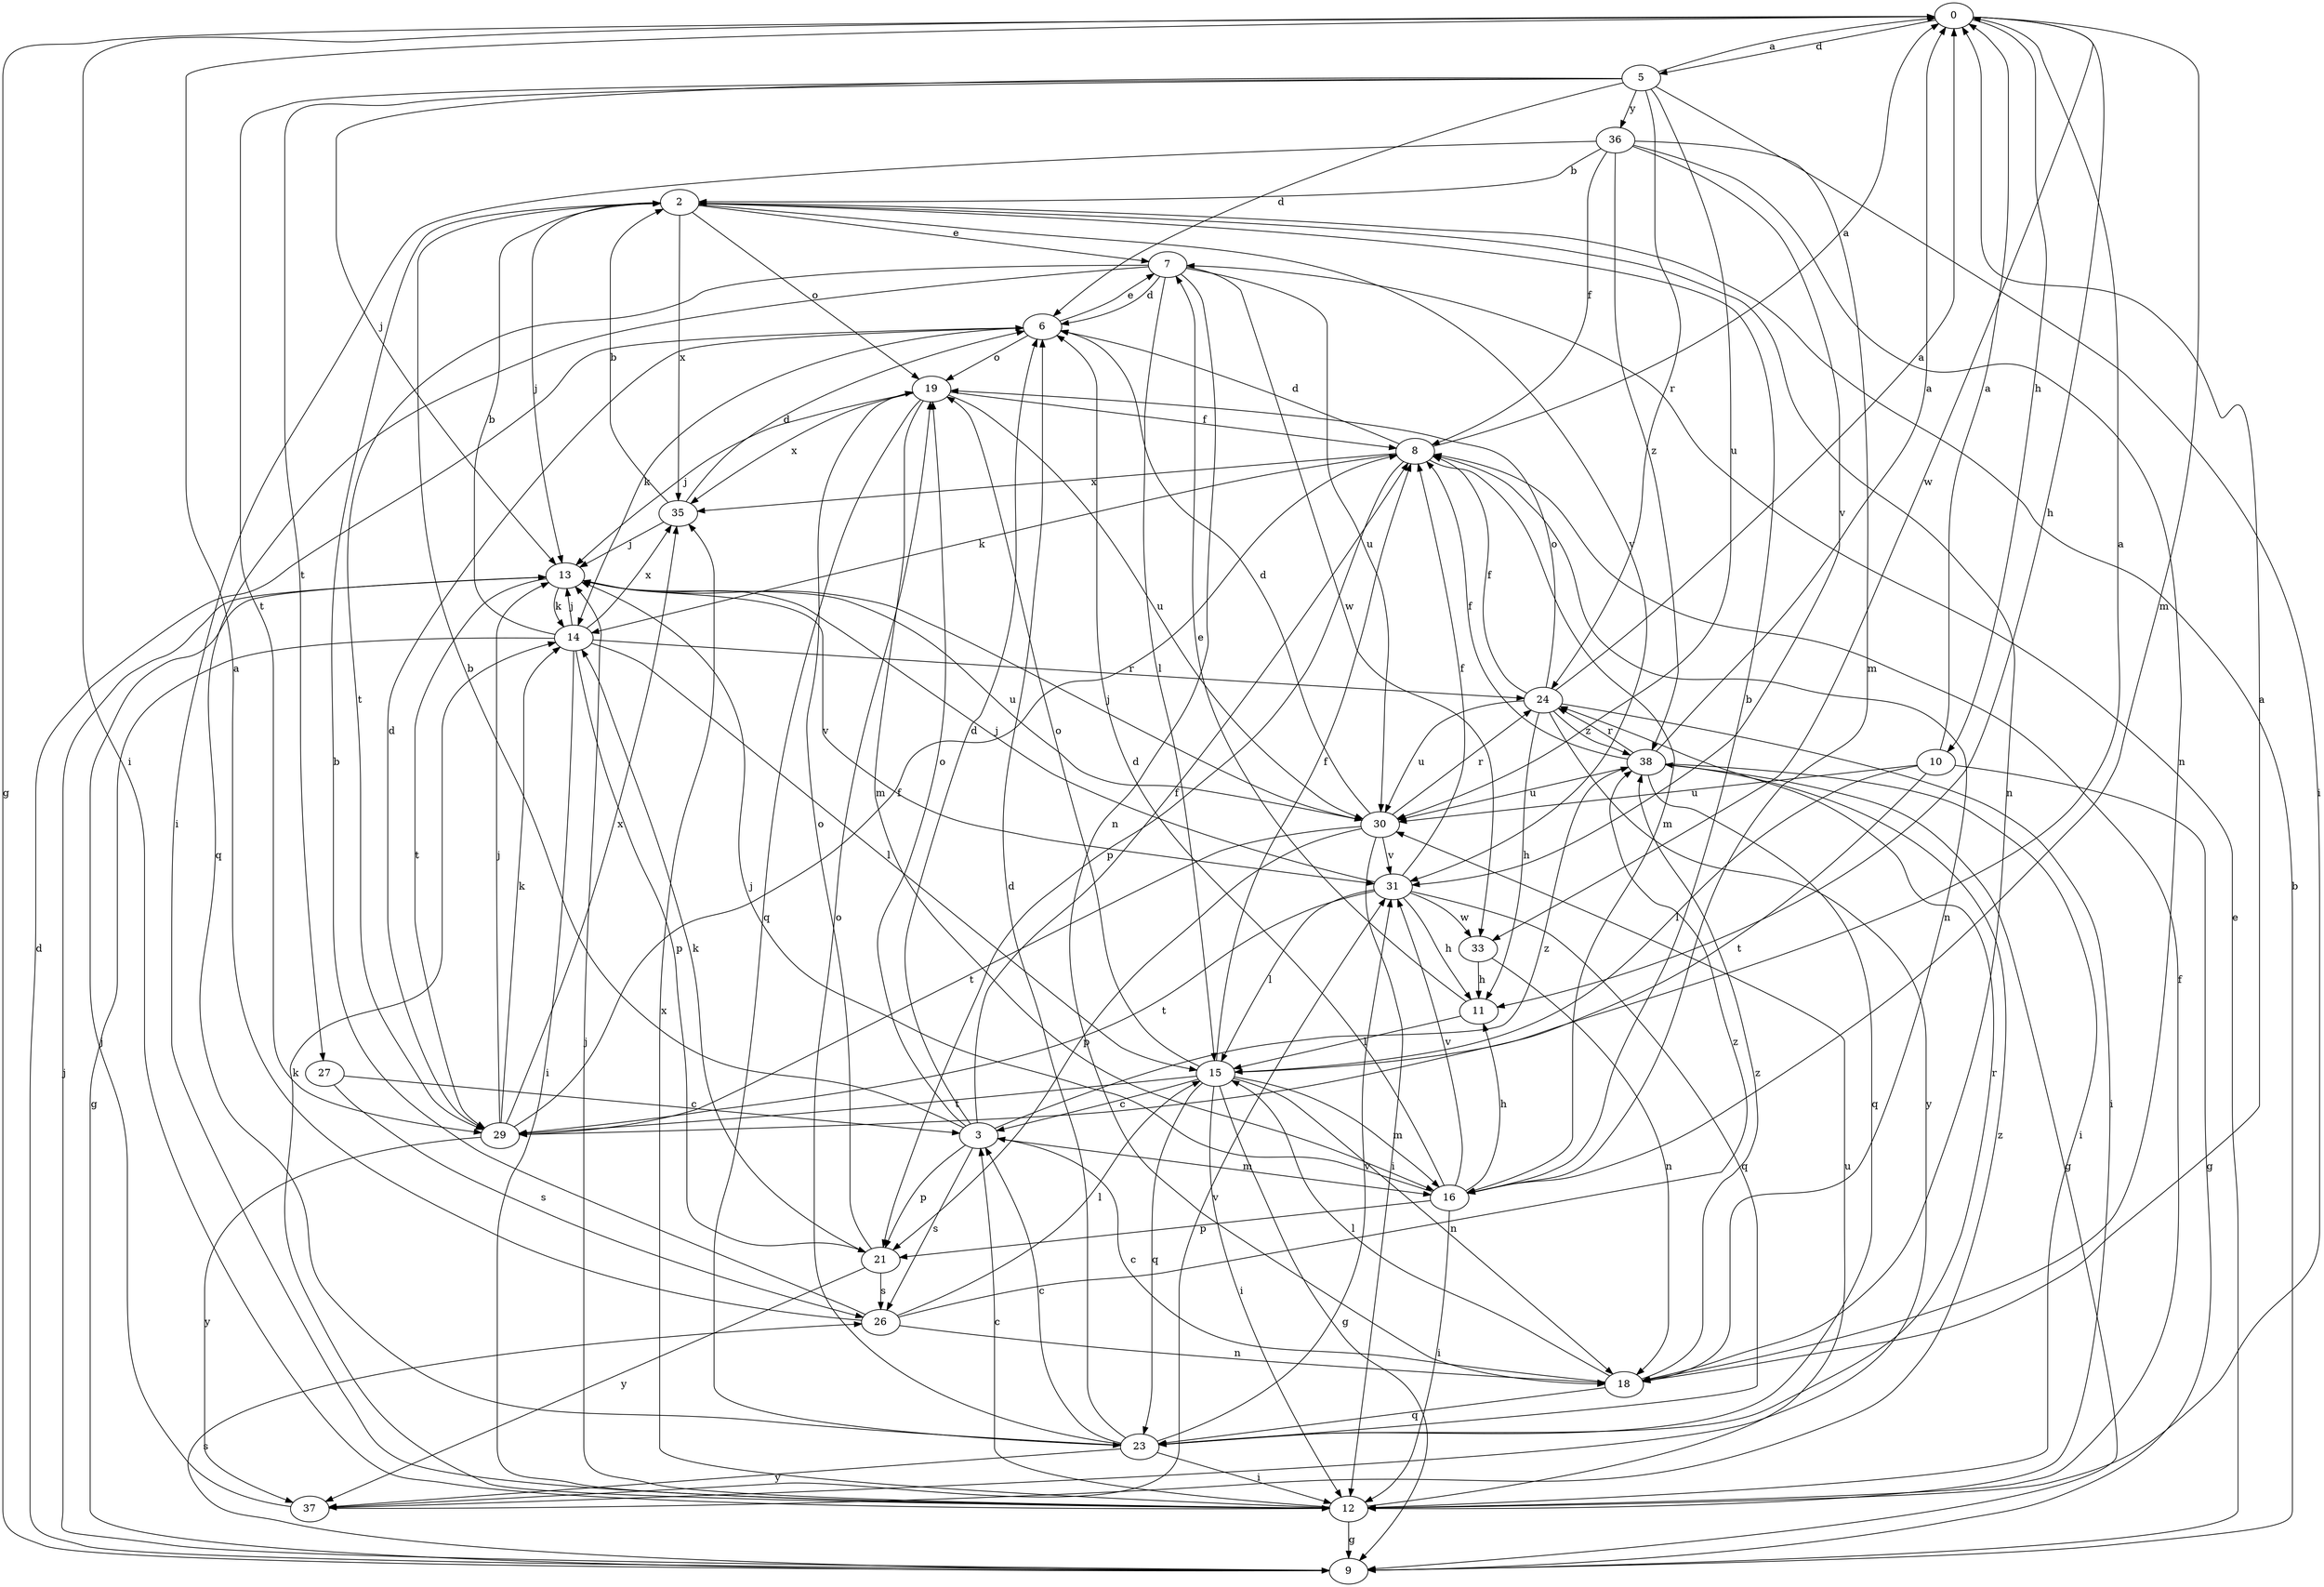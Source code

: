 strict digraph  {
0;
2;
3;
5;
6;
7;
8;
9;
10;
11;
12;
13;
14;
15;
16;
18;
19;
21;
23;
24;
26;
27;
29;
30;
31;
33;
35;
36;
37;
38;
0 -> 5  [label=d];
0 -> 9  [label=g];
0 -> 10  [label=h];
0 -> 11  [label=h];
0 -> 12  [label=i];
0 -> 16  [label=m];
0 -> 33  [label=w];
2 -> 7  [label=e];
2 -> 13  [label=j];
2 -> 18  [label=n];
2 -> 19  [label=o];
2 -> 31  [label=v];
2 -> 35  [label=x];
3 -> 2  [label=b];
3 -> 6  [label=d];
3 -> 8  [label=f];
3 -> 16  [label=m];
3 -> 19  [label=o];
3 -> 21  [label=p];
3 -> 26  [label=s];
3 -> 38  [label=z];
5 -> 0  [label=a];
5 -> 6  [label=d];
5 -> 12  [label=i];
5 -> 13  [label=j];
5 -> 24  [label=r];
5 -> 27  [label=t];
5 -> 29  [label=t];
5 -> 30  [label=u];
5 -> 36  [label=y];
6 -> 7  [label=e];
6 -> 14  [label=k];
6 -> 19  [label=o];
7 -> 6  [label=d];
7 -> 15  [label=l];
7 -> 18  [label=n];
7 -> 23  [label=q];
7 -> 29  [label=t];
7 -> 30  [label=u];
7 -> 33  [label=w];
8 -> 0  [label=a];
8 -> 6  [label=d];
8 -> 14  [label=k];
8 -> 16  [label=m];
8 -> 18  [label=n];
8 -> 21  [label=p];
8 -> 35  [label=x];
9 -> 2  [label=b];
9 -> 6  [label=d];
9 -> 7  [label=e];
9 -> 13  [label=j];
9 -> 26  [label=s];
10 -> 0  [label=a];
10 -> 9  [label=g];
10 -> 15  [label=l];
10 -> 29  [label=t];
10 -> 30  [label=u];
11 -> 7  [label=e];
11 -> 15  [label=l];
12 -> 3  [label=c];
12 -> 8  [label=f];
12 -> 9  [label=g];
12 -> 13  [label=j];
12 -> 14  [label=k];
12 -> 30  [label=u];
12 -> 35  [label=x];
13 -> 14  [label=k];
13 -> 29  [label=t];
13 -> 30  [label=u];
13 -> 31  [label=v];
14 -> 2  [label=b];
14 -> 9  [label=g];
14 -> 12  [label=i];
14 -> 13  [label=j];
14 -> 15  [label=l];
14 -> 21  [label=p];
14 -> 24  [label=r];
14 -> 35  [label=x];
15 -> 0  [label=a];
15 -> 3  [label=c];
15 -> 8  [label=f];
15 -> 9  [label=g];
15 -> 12  [label=i];
15 -> 16  [label=m];
15 -> 18  [label=n];
15 -> 19  [label=o];
15 -> 23  [label=q];
15 -> 29  [label=t];
16 -> 2  [label=b];
16 -> 6  [label=d];
16 -> 11  [label=h];
16 -> 12  [label=i];
16 -> 13  [label=j];
16 -> 21  [label=p];
16 -> 31  [label=v];
18 -> 0  [label=a];
18 -> 3  [label=c];
18 -> 15  [label=l];
18 -> 23  [label=q];
18 -> 38  [label=z];
19 -> 8  [label=f];
19 -> 13  [label=j];
19 -> 16  [label=m];
19 -> 23  [label=q];
19 -> 30  [label=u];
19 -> 35  [label=x];
21 -> 14  [label=k];
21 -> 19  [label=o];
21 -> 26  [label=s];
21 -> 37  [label=y];
23 -> 3  [label=c];
23 -> 6  [label=d];
23 -> 12  [label=i];
23 -> 19  [label=o];
23 -> 24  [label=r];
23 -> 31  [label=v];
23 -> 37  [label=y];
24 -> 0  [label=a];
24 -> 8  [label=f];
24 -> 11  [label=h];
24 -> 12  [label=i];
24 -> 19  [label=o];
24 -> 30  [label=u];
24 -> 37  [label=y];
24 -> 38  [label=z];
26 -> 0  [label=a];
26 -> 2  [label=b];
26 -> 15  [label=l];
26 -> 18  [label=n];
26 -> 38  [label=z];
27 -> 3  [label=c];
27 -> 26  [label=s];
29 -> 6  [label=d];
29 -> 8  [label=f];
29 -> 13  [label=j];
29 -> 14  [label=k];
29 -> 35  [label=x];
29 -> 37  [label=y];
30 -> 6  [label=d];
30 -> 12  [label=i];
30 -> 13  [label=j];
30 -> 21  [label=p];
30 -> 24  [label=r];
30 -> 29  [label=t];
30 -> 31  [label=v];
31 -> 8  [label=f];
31 -> 11  [label=h];
31 -> 13  [label=j];
31 -> 15  [label=l];
31 -> 23  [label=q];
31 -> 29  [label=t];
31 -> 33  [label=w];
33 -> 11  [label=h];
33 -> 18  [label=n];
35 -> 2  [label=b];
35 -> 6  [label=d];
35 -> 13  [label=j];
36 -> 2  [label=b];
36 -> 8  [label=f];
36 -> 12  [label=i];
36 -> 16  [label=m];
36 -> 18  [label=n];
36 -> 31  [label=v];
36 -> 38  [label=z];
37 -> 13  [label=j];
37 -> 31  [label=v];
37 -> 38  [label=z];
38 -> 0  [label=a];
38 -> 8  [label=f];
38 -> 9  [label=g];
38 -> 12  [label=i];
38 -> 23  [label=q];
38 -> 24  [label=r];
38 -> 30  [label=u];
}
